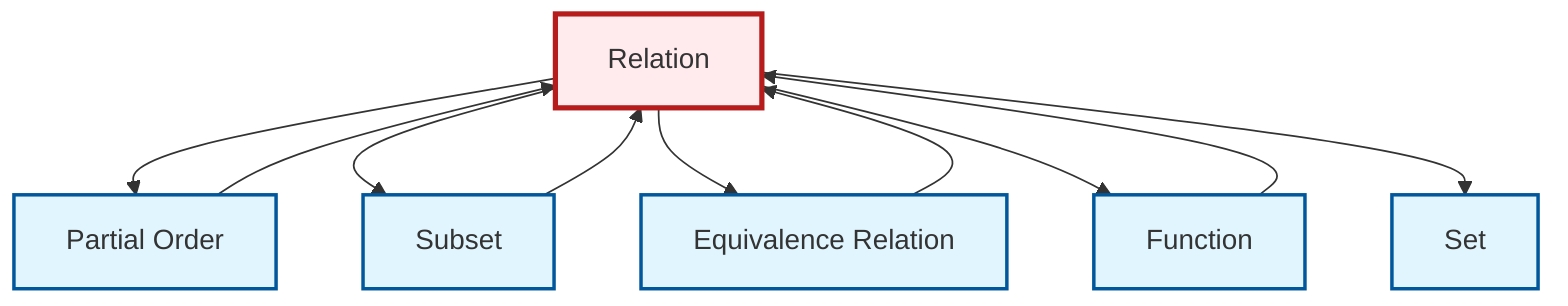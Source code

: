 graph TD
    classDef definition fill:#e1f5fe,stroke:#01579b,stroke-width:2px
    classDef theorem fill:#f3e5f5,stroke:#4a148c,stroke-width:2px
    classDef axiom fill:#fff3e0,stroke:#e65100,stroke-width:2px
    classDef example fill:#e8f5e9,stroke:#1b5e20,stroke-width:2px
    classDef current fill:#ffebee,stroke:#b71c1c,stroke-width:3px
    def-relation["Relation"]:::definition
    def-function["Function"]:::definition
    def-equivalence-relation["Equivalence Relation"]:::definition
    def-set["Set"]:::definition
    def-subset["Subset"]:::definition
    def-partial-order["Partial Order"]:::definition
    def-relation --> def-partial-order
    def-relation --> def-subset
    def-relation --> def-equivalence-relation
    def-relation --> def-function
    def-partial-order --> def-relation
    def-function --> def-relation
    def-relation --> def-set
    def-equivalence-relation --> def-relation
    def-subset --> def-relation
    class def-relation current